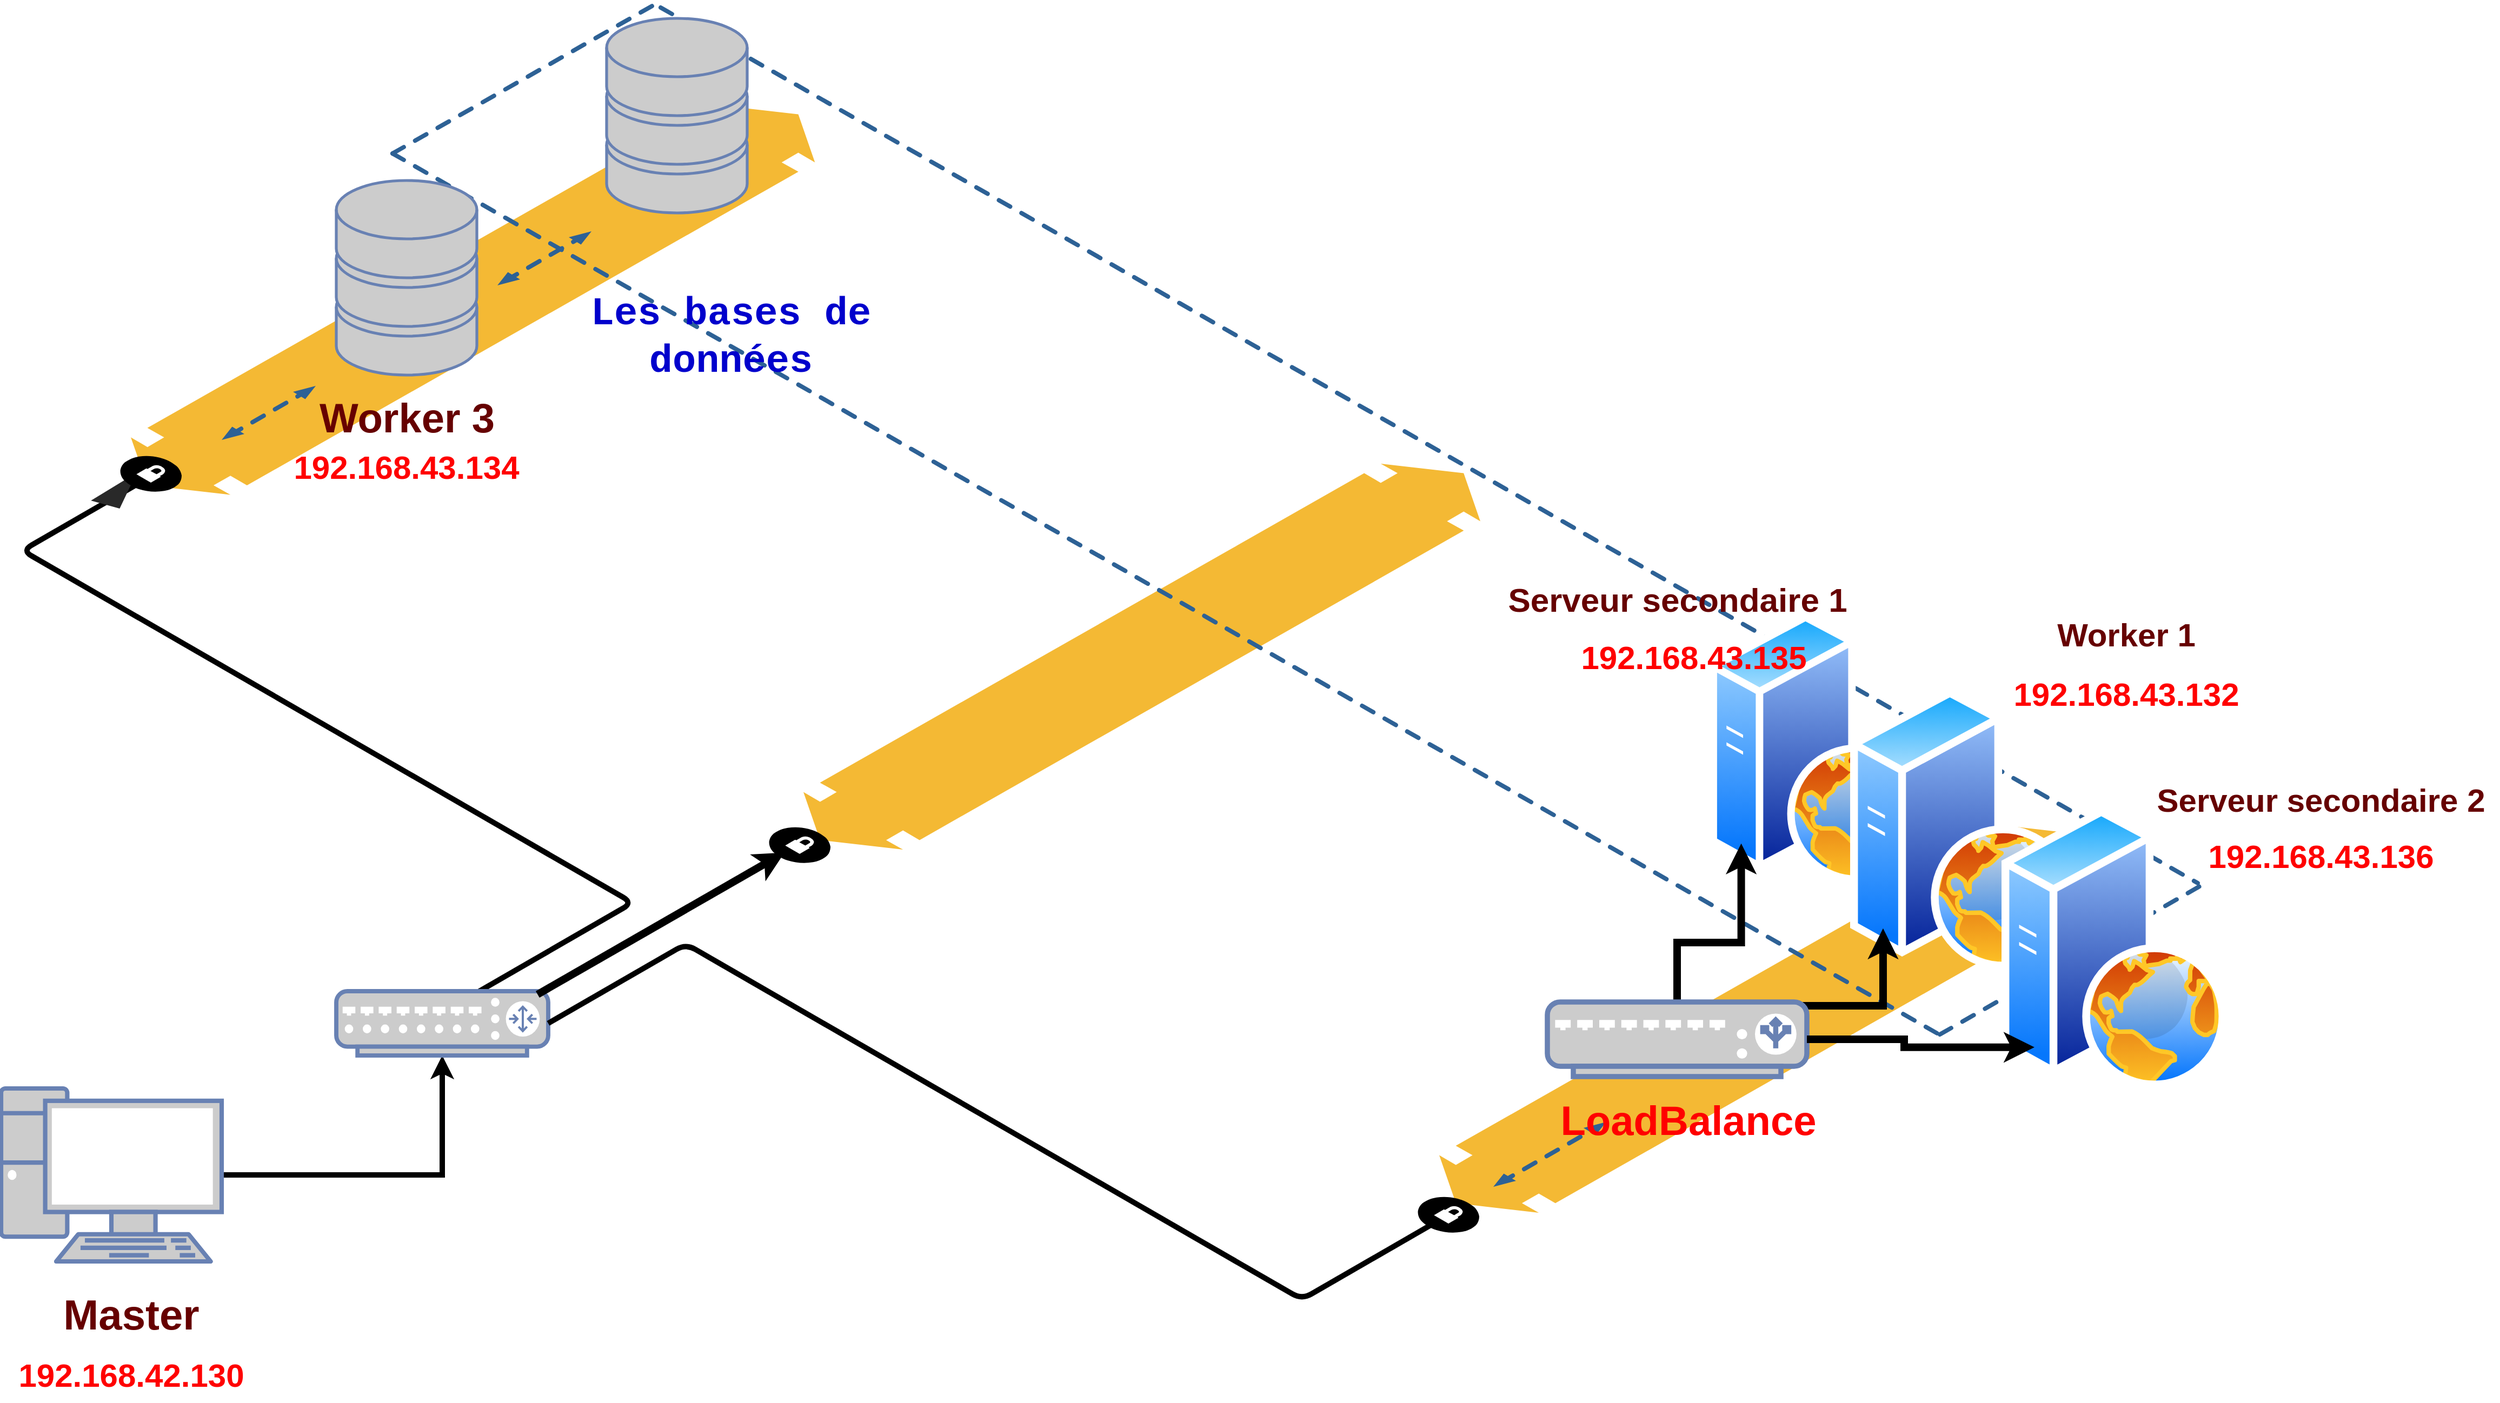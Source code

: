 <mxfile version="22.0.8" type="github">
  <diagram name="Page-1" id="aaaa8250-4180-3840-79b5-4cada1eebb92">
    <mxGraphModel dx="2514" dy="1274" grid="1" gridSize="10" guides="1" tooltips="1" connect="1" arrows="1" fold="1" page="1" pageScale="1" pageWidth="850" pageHeight="1100" background="none" math="0" shadow="0">
      <root>
        <mxCell id="0" />
        <mxCell id="1" parent="0" />
        <mxCell id="d5ac148becb70bc-7" value="" style="verticalLabelPosition=bottom;html=1;verticalAlign=top;strokeWidth=1;dashed=0;shape=mxgraph.aws3d.flatDoubleEdge;fillColor=#000000;aspect=fixed;rounded=1;shadow=0;comic=0;fontFamily=Verdana;fontSize=12;flipV=1;" parent="1" vertex="1">
          <mxGeometry x="1560" y="1328" width="626" height="356.95" as="geometry" />
        </mxCell>
        <mxCell id="1a8abee3a6cfdf20-38" value="" style="verticalLabelPosition=bottom;html=1;verticalAlign=top;strokeWidth=1;dashed=0;shape=mxgraph.aws3d.flatDoubleEdge;fillColor=#000000;aspect=fixed;rounded=1;shadow=0;comic=0;fontFamily=Verdana;fontSize=12;flipV=1;" parent="1" vertex="1">
          <mxGeometry x="972" y="992" width="626" height="357" as="geometry" />
        </mxCell>
        <mxCell id="1a8abee3a6cfdf20-28" value="" style="verticalLabelPosition=bottom;html=1;verticalAlign=top;strokeWidth=1;dashed=0;shape=mxgraph.aws3d.flatDoubleEdge;fillColor=#000000;aspect=fixed;rounded=1;shadow=0;comic=0;fontFamily=Verdana;fontSize=12;flipV=1;" parent="1" vertex="1">
          <mxGeometry x="350" y="660" width="632.66" height="360.81" as="geometry" />
        </mxCell>
        <mxCell id="1a8abee3a6cfdf20-3" value="" style="edgeStyle=isometricEdgeStyle;endArrow=none;html=1;labelBackgroundColor=none;strokeWidth=5;fontFamily=Verdana;fontSize=12;entryX=0.491;entryY=0.574;entryDx=0;entryDy=0;entryPerimeter=0;" parent="1" target="1a8abee3a6cfdf20-1" edge="1" source="d5ac148becb70bc-9">
          <mxGeometry width="50" height="100" relative="1" as="geometry">
            <mxPoint x="742.939" y="1440" as="sourcePoint" />
            <mxPoint x="440" y="1070" as="targetPoint" />
            <Array as="points">
              <mxPoint x="540" y="1240" />
            </Array>
          </mxGeometry>
        </mxCell>
        <mxCell id="1a8abee3a6cfdf20-25" value="" style="verticalLabelPosition=bottom;html=1;verticalAlign=top;strokeWidth=1;dashed=0;shape=mxgraph.aws3d.arrowhead;aspect=fixed;rounded=1;shadow=0;comic=0;fillColor=none;fontFamily=Verdana;fontSize=12;fontColor=#000000;flipV=1;rotation=-195;" parent="1" vertex="1">
          <mxGeometry x="312.31" y="1006.01" width="47.48" height="28" as="geometry" />
        </mxCell>
        <mxCell id="1a8abee3a6cfdf20-1" value="" style="verticalLabelPosition=bottom;html=1;verticalAlign=top;strokeWidth=1;dashed=0;shape=mxgraph.aws3d.secureConnection;fillColor=#000000;strokeColor=#ffffff;aspect=fixed;rounded=1;shadow=0;comic=0;fontSize=12" parent="1" vertex="1">
          <mxGeometry x="340" y="984.5" width="57.0" height="34" as="geometry" />
        </mxCell>
        <mxCell id="1a8abee3a6cfdf20-29" value="" style="verticalLabelPosition=bottom;html=1;verticalAlign=top;strokeWidth=1;dashed=0;shape=mxgraph.aws3d.dashedEdgeDouble;fillColor=#000000;aspect=fixed;rounded=1;shadow=0;comic=0;fontFamily=Verdana;fontSize=12;flipV=1;" parent="1" vertex="1">
          <mxGeometry x="434" y="920" width="87" height="50" as="geometry" />
        </mxCell>
        <mxCell id="1a8abee3a6cfdf20-30" value="" style="verticalLabelPosition=bottom;html=1;verticalAlign=top;strokeWidth=1;dashed=0;shape=mxgraph.aws3d.dashedEdgeDouble;fillColor=#000000;aspect=fixed;rounded=1;shadow=0;comic=0;fontFamily=Verdana;fontSize=12;flipV=1;" parent="1" vertex="1">
          <mxGeometry x="689" y="777" width="87" height="50" as="geometry" />
        </mxCell>
        <mxCell id="d5ac148becb70bc-8" value="" style="verticalLabelPosition=bottom;html=1;verticalAlign=top;strokeWidth=1;dashed=0;shape=mxgraph.aws3d.dashedArrowlessEdge;aspect=fixed;rounded=1;shadow=0;comic=0;fontFamily=Verdana;fontSize=12" parent="1" vertex="1">
          <mxGeometry x="840" y="570" width="1421.47" height="810" as="geometry" />
        </mxCell>
        <mxCell id="d5ac148becb70bc-9" value="" style="verticalLabelPosition=bottom;html=1;verticalAlign=top;strokeWidth=1;dashed=0;shape=mxgraph.aws3d.dashedArrowlessEdge;aspect=fixed;rounded=1;shadow=0;comic=0;fontFamily=Verdana;fontSize=12" parent="1" vertex="1">
          <mxGeometry x="592" y="705" width="1432" height="816" as="geometry" />
        </mxCell>
        <mxCell id="d5ac148becb70bc-10" value="" style="verticalLabelPosition=bottom;html=1;verticalAlign=top;strokeWidth=1;dashed=0;shape=mxgraph.aws3d.dashedArrowlessEdge;fillColor=#000000;aspect=fixed;rounded=1;shadow=0;comic=0;fontFamily=Verdana;fontSize=12;fontColor=#000000;flipV=1;" parent="1" vertex="1">
          <mxGeometry x="592" y="564" width="248" height="141" as="geometry" />
        </mxCell>
        <mxCell id="d5ac148becb70bc-12" value="" style="verticalLabelPosition=bottom;html=1;verticalAlign=top;strokeWidth=1;dashed=0;shape=mxgraph.aws3d.dashedArrowlessEdge;aspect=fixed;rounded=1;shadow=0;comic=0;fontFamily=Verdana;fontSize=12;flipV=1;" parent="1" vertex="1">
          <mxGeometry x="2023" y="1378" width="249" height="142" as="geometry" />
        </mxCell>
        <mxCell id="1a8abee3a6cfdf20-2" value="" style="verticalLabelPosition=bottom;html=1;verticalAlign=top;strokeWidth=1;dashed=0;shape=mxgraph.aws3d.secureConnection;fillColor=#000000;strokeColor=#ffffff;aspect=fixed;rounded=1;shadow=0;comic=0;fontSize=12" parent="1" vertex="1">
          <mxGeometry x="940" y="1328" width="57.0" height="34" as="geometry" />
        </mxCell>
        <mxCell id="FHgfkzxXNglkP4U_DneT-2" value="&lt;font color=&quot;#660000&quot; size=&quot;1&quot; style=&quot;&quot;&gt;&lt;b style=&quot;font-size: 38px;&quot;&gt;Worker 3&lt;/b&gt;&lt;/font&gt;" style="text;html=1;align=center;verticalAlign=middle;resizable=0;points=[];autosize=1;strokeColor=none;fillColor=none;" parent="1" vertex="1">
          <mxGeometry x="510" y="920" width="190" height="60" as="geometry" />
        </mxCell>
        <mxCell id="FHgfkzxXNglkP4U_DneT-28" style="edgeStyle=orthogonalEdgeStyle;rounded=0;orthogonalLoop=1;jettySize=auto;html=1;exitX=1;exitY=0.5;exitDx=0;exitDy=0;exitPerimeter=0;strokeWidth=5;" parent="1" source="FHgfkzxXNglkP4U_DneT-8" target="FHgfkzxXNglkP4U_DneT-25" edge="1">
          <mxGeometry relative="1" as="geometry" />
        </mxCell>
        <mxCell id="FHgfkzxXNglkP4U_DneT-8" value="" style="fontColor=#0066CC;verticalAlign=top;verticalLabelPosition=bottom;labelPosition=center;align=center;html=1;outlineConnect=0;fillColor=#CCCCCC;strokeColor=#6881B3;gradientColor=none;gradientDirection=north;strokeWidth=2;shape=mxgraph.networks.pc;" parent="1" vertex="1">
          <mxGeometry x="230" y="1570" width="204" height="160" as="geometry" />
        </mxCell>
        <mxCell id="FHgfkzxXNglkP4U_DneT-10" value="&lt;font color=&quot;#660000&quot; size=&quot;1&quot; style=&quot;&quot;&gt;&lt;b style=&quot;font-size: 39px;&quot;&gt;Master&lt;/b&gt;&lt;/font&gt;" style="text;html=1;align=center;verticalAlign=middle;resizable=0;points=[];autosize=1;strokeColor=none;fillColor=none;" parent="1" vertex="1">
          <mxGeometry x="275" y="1750" width="150" height="60" as="geometry" />
        </mxCell>
        <mxCell id="FHgfkzxXNglkP4U_DneT-12" value="" style="fontColor=#0066CC;verticalAlign=top;verticalLabelPosition=bottom;labelPosition=center;align=center;html=1;outlineConnect=0;fillColor=#CCCCCC;strokeColor=#6881B3;gradientColor=none;gradientDirection=north;strokeWidth=2;shape=mxgraph.networks.storage;" parent="1" vertex="1">
          <mxGeometry x="540" y="730" width="130" height="180" as="geometry" />
        </mxCell>
        <mxCell id="FHgfkzxXNglkP4U_DneT-13" value="" style="fontColor=#0066CC;verticalAlign=top;verticalLabelPosition=bottom;labelPosition=center;align=center;html=1;outlineConnect=0;fillColor=#CCCCCC;strokeColor=#6881B3;gradientColor=none;gradientDirection=north;strokeWidth=2;shape=mxgraph.networks.storage;" parent="1" vertex="1">
          <mxGeometry x="790" y="580" width="130" height="180" as="geometry" />
        </mxCell>
        <mxCell id="FHgfkzxXNglkP4U_DneT-25" value="" style="fontColor=#0066CC;verticalAlign=top;verticalLabelPosition=bottom;labelPosition=center;align=center;html=1;outlineConnect=0;fillColor=#CCCCCC;strokeColor=#6881B3;gradientColor=none;gradientDirection=north;strokeWidth=2;shape=mxgraph.networks.router;" parent="1" vertex="1">
          <mxGeometry x="540" y="1480" width="196" height="59.5" as="geometry" />
        </mxCell>
        <mxCell id="FHgfkzxXNglkP4U_DneT-34" value="" style="image;aspect=fixed;perimeter=ellipsePerimeter;html=1;align=center;shadow=0;dashed=0;spacingTop=3;image=img/lib/active_directory/web_server.svg;" parent="1" vertex="1">
          <mxGeometry x="1810" y="1130" width="200" height="250" as="geometry" />
        </mxCell>
        <mxCell id="FHgfkzxXNglkP4U_DneT-36" value="" style="image;aspect=fixed;perimeter=ellipsePerimeter;html=1;align=center;shadow=0;dashed=0;spacingTop=3;image=img/lib/active_directory/web_server.svg;" parent="1" vertex="1">
          <mxGeometry x="1940" y="1200" width="208" height="260" as="geometry" />
        </mxCell>
        <mxCell id="fLZHhs67QWFzeM7rEW-O-1" value="&lt;font face=&quot;Courier New&quot; color=&quot;#0000cc&quot; size=&quot;1&quot; style=&quot;&quot;&gt;&lt;b style=&quot;font-size: 36px;&quot;&gt;Les bases de données&lt;/b&gt;&lt;/font&gt;" style="text;html=1;strokeColor=none;fillColor=none;align=center;verticalAlign=middle;whiteSpace=wrap;rounded=0;" vertex="1" parent="1">
          <mxGeometry x="720" y="860" width="370" height="30" as="geometry" />
        </mxCell>
        <mxCell id="fLZHhs67QWFzeM7rEW-O-3" value="&lt;font color=&quot;#ff0000&quot; style=&quot;font-size: 30px;&quot;&gt;&lt;b&gt;192.168.43.134&lt;/b&gt;&lt;/font&gt;" style="text;html=1;strokeColor=none;fillColor=none;align=center;verticalAlign=middle;whiteSpace=wrap;rounded=0;" vertex="1" parent="1">
          <mxGeometry x="450" y="980" width="310" height="30" as="geometry" />
        </mxCell>
        <mxCell id="fLZHhs67QWFzeM7rEW-O-12" style="edgeStyle=orthogonalEdgeStyle;rounded=0;orthogonalLoop=1;jettySize=auto;html=1;exitX=0.5;exitY=0;exitDx=0;exitDy=0;exitPerimeter=0;strokeWidth=7;entryX=0;entryY=1;entryDx=0;entryDy=0;" edge="1" parent="1" source="fLZHhs67QWFzeM7rEW-O-4" target="FHgfkzxXNglkP4U_DneT-34">
          <mxGeometry relative="1" as="geometry" />
        </mxCell>
        <mxCell id="fLZHhs67QWFzeM7rEW-O-17" style="edgeStyle=orthogonalEdgeStyle;rounded=0;orthogonalLoop=1;jettySize=auto;html=1;exitX=0.95;exitY=0.05;exitDx=0;exitDy=0;exitPerimeter=0;entryX=0;entryY=1;entryDx=0;entryDy=0;strokeWidth=7;" edge="1" parent="1" source="fLZHhs67QWFzeM7rEW-O-4" target="FHgfkzxXNglkP4U_DneT-36">
          <mxGeometry relative="1" as="geometry" />
        </mxCell>
        <mxCell id="fLZHhs67QWFzeM7rEW-O-4" value="" style="fontColor=#0066CC;verticalAlign=top;verticalLabelPosition=bottom;labelPosition=center;align=center;html=1;outlineConnect=0;fillColor=#CCCCCC;strokeColor=#6881B3;gradientColor=none;gradientDirection=north;strokeWidth=2;shape=mxgraph.networks.load_balancer;" vertex="1" parent="1">
          <mxGeometry x="1660" y="1490" width="240" height="69" as="geometry" />
        </mxCell>
        <mxCell id="fLZHhs67QWFzeM7rEW-O-5" value="" style="verticalLabelPosition=bottom;html=1;verticalAlign=top;strokeWidth=1;dashed=0;shape=mxgraph.aws3d.dashedEdgeDouble;fillColor=#000000;aspect=fixed;rounded=1;shadow=0;comic=0;fontFamily=Verdana;fontSize=12;flipV=1;" vertex="1" parent="1">
          <mxGeometry x="1610" y="1601" width="104.4" height="60" as="geometry" />
        </mxCell>
        <mxCell id="fLZHhs67QWFzeM7rEW-O-7" value="&lt;b&gt;&lt;font color=&quot;#ff0000&quot; style=&quot;font-size: 38px;&quot;&gt;LoadBalance&lt;/font&gt;&lt;/b&gt;" style="text;html=1;align=center;verticalAlign=middle;resizable=0;points=[];autosize=1;strokeColor=none;fillColor=none;" vertex="1" parent="1">
          <mxGeometry x="1660" y="1570" width="260" height="60" as="geometry" />
        </mxCell>
        <mxCell id="fLZHhs67QWFzeM7rEW-O-15" value="" style="edgeStyle=isometricEdgeStyle;endArrow=none;html=1;labelBackgroundColor=none;strokeWidth=5;fontFamily=Verdana;fontSize=12;entryX=0.356;entryY=0.639;entryDx=0;entryDy=0;entryPerimeter=0;exitX=1;exitY=0.5;exitDx=0;exitDy=0;exitPerimeter=0;" edge="1" parent="1" source="FHgfkzxXNglkP4U_DneT-25" target="d5ac148becb70bc-16">
          <mxGeometry width="50" height="100" relative="1" as="geometry">
            <mxPoint x="750" y="1500" as="sourcePoint" />
            <mxPoint x="1540" y="1709.214" as="targetPoint" />
            <Array as="points" />
          </mxGeometry>
        </mxCell>
        <mxCell id="d5ac148becb70bc-16" value="" style="verticalLabelPosition=bottom;html=1;verticalAlign=top;strokeWidth=1;dashed=0;shape=mxgraph.aws3d.secureConnection;fillColor=#000000;strokeColor=#ffffff;aspect=fixed;rounded=1;shadow=0;comic=0;fontSize=12" parent="1" vertex="1">
          <mxGeometry x="1540" y="1670" width="57.0" height="34" as="geometry" />
        </mxCell>
        <mxCell id="fLZHhs67QWFzeM7rEW-O-19" value="&lt;font color=&quot;#ff0000&quot; style=&quot;font-size: 30px;&quot;&gt;&lt;b&gt;192.168.42.130&lt;/b&gt;&lt;/font&gt;" style="text;html=1;align=center;verticalAlign=middle;resizable=0;points=[];autosize=1;strokeColor=none;fillColor=none;" vertex="1" parent="1">
          <mxGeometry x="235" y="1810" width="230" height="50" as="geometry" />
        </mxCell>
        <mxCell id="fLZHhs67QWFzeM7rEW-O-21" value="" style="endArrow=classic;html=1;rounded=0;exitX=0.95;exitY=0.05;exitDx=0;exitDy=0;exitPerimeter=0;entryX=0.256;entryY=0.697;entryDx=0;entryDy=0;entryPerimeter=0;strokeWidth=7;" edge="1" parent="1" source="FHgfkzxXNglkP4U_DneT-25" target="1a8abee3a6cfdf20-2">
          <mxGeometry width="50" height="50" relative="1" as="geometry">
            <mxPoint x="1180" y="1230" as="sourcePoint" />
            <mxPoint x="1230" y="1180" as="targetPoint" />
          </mxGeometry>
        </mxCell>
        <mxCell id="fLZHhs67QWFzeM7rEW-O-22" value="&lt;font color=&quot;#660000&quot; style=&quot;font-size: 30px;&quot;&gt;Worker 1&lt;/font&gt;" style="text;strokeColor=none;fillColor=none;html=1;fontSize=24;fontStyle=1;verticalAlign=middle;align=center;" vertex="1" parent="1">
          <mxGeometry x="2145" y="1130" width="100" height="40" as="geometry" />
        </mxCell>
        <mxCell id="fLZHhs67QWFzeM7rEW-O-23" value="&lt;b&gt;&lt;font style=&quot;font-size: 30px;&quot; color=&quot;#ff0000&quot;&gt;192.168.43.132&lt;/font&gt;&lt;/b&gt;" style="text;html=1;align=center;verticalAlign=middle;resizable=0;points=[];autosize=1;strokeColor=none;fillColor=none;" vertex="1" parent="1">
          <mxGeometry x="2080" y="1180" width="230" height="50" as="geometry" />
        </mxCell>
        <mxCell id="fLZHhs67QWFzeM7rEW-O-31" value="&lt;b&gt;&lt;font color=&quot;#660000&quot; style=&quot;font-size: 31px;&quot;&gt;Serveur secondaire 1&lt;/font&gt;&lt;/b&gt;" style="text;html=1;align=center;verticalAlign=middle;resizable=0;points=[];autosize=1;strokeColor=none;fillColor=none;" vertex="1" parent="1">
          <mxGeometry x="1610" y="1092.5" width="340" height="50" as="geometry" />
        </mxCell>
        <mxCell id="fLZHhs67QWFzeM7rEW-O-33" value="&lt;font color=&quot;#ff0000&quot; style=&quot;font-size: 30px;&quot;&gt;&lt;b&gt;192.168.43.135&lt;/b&gt;&lt;/font&gt;" style="text;html=1;align=center;verticalAlign=middle;resizable=0;points=[];autosize=1;strokeColor=none;fillColor=none;" vertex="1" parent="1">
          <mxGeometry x="1680" y="1145.5" width="230" height="50" as="geometry" />
        </mxCell>
        <mxCell id="fLZHhs67QWFzeM7rEW-O-34" value="&lt;font color=&quot;#660000&quot; size=&quot;1&quot; style=&quot;&quot;&gt;&lt;b style=&quot;font-size: 30px;&quot;&gt;Serveur secondaire 2&lt;/b&gt;&lt;/font&gt;" style="text;html=1;align=center;verticalAlign=middle;resizable=0;points=[];autosize=1;strokeColor=none;fillColor=none;" vertex="1" parent="1">
          <mxGeometry x="2210" y="1278" width="330" height="50" as="geometry" />
        </mxCell>
        <mxCell id="FHgfkzxXNglkP4U_DneT-35" value="" style="image;aspect=fixed;perimeter=ellipsePerimeter;html=1;align=center;shadow=0;dashed=0;spacingTop=3;image=img/lib/active_directory/web_server.svg;" parent="1" vertex="1">
          <mxGeometry x="2080" y="1310" width="208" height="260" as="geometry" />
        </mxCell>
        <mxCell id="fLZHhs67QWFzeM7rEW-O-18" style="edgeStyle=orthogonalEdgeStyle;rounded=0;orthogonalLoop=1;jettySize=auto;html=1;exitX=1;exitY=0.5;exitDx=0;exitDy=0;exitPerimeter=0;entryX=0;entryY=1;entryDx=0;entryDy=0;strokeWidth=7;" edge="1" parent="1" source="fLZHhs67QWFzeM7rEW-O-4" target="FHgfkzxXNglkP4U_DneT-35">
          <mxGeometry relative="1" as="geometry" />
        </mxCell>
        <mxCell id="fLZHhs67QWFzeM7rEW-O-40" value="&lt;font color=&quot;#ff0000&quot; style=&quot;font-size: 30px;&quot;&gt;&lt;b&gt;192.168.43.136&lt;/b&gt;&lt;/font&gt;" style="text;html=1;align=center;verticalAlign=middle;resizable=0;points=[];autosize=1;strokeColor=none;fillColor=none;" vertex="1" parent="1">
          <mxGeometry x="2260" y="1330" width="230" height="50" as="geometry" />
        </mxCell>
      </root>
    </mxGraphModel>
  </diagram>
</mxfile>
